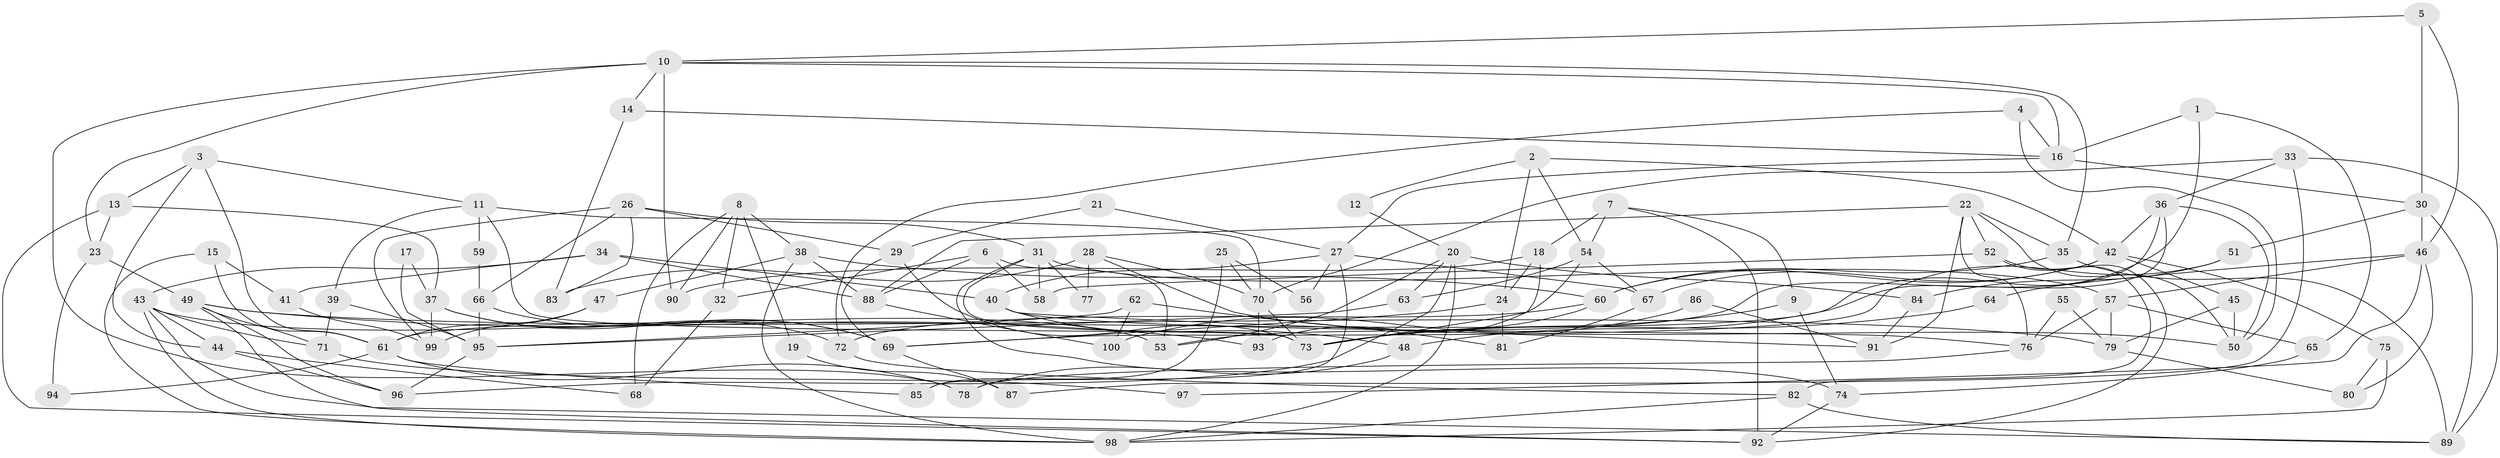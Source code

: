 // Generated by graph-tools (version 1.1) at 2025/38/02/21/25 10:38:59]
// undirected, 100 vertices, 200 edges
graph export_dot {
graph [start="1"]
  node [color=gray90,style=filled];
  1;
  2;
  3;
  4;
  5;
  6;
  7;
  8;
  9;
  10;
  11;
  12;
  13;
  14;
  15;
  16;
  17;
  18;
  19;
  20;
  21;
  22;
  23;
  24;
  25;
  26;
  27;
  28;
  29;
  30;
  31;
  32;
  33;
  34;
  35;
  36;
  37;
  38;
  39;
  40;
  41;
  42;
  43;
  44;
  45;
  46;
  47;
  48;
  49;
  50;
  51;
  52;
  53;
  54;
  55;
  56;
  57;
  58;
  59;
  60;
  61;
  62;
  63;
  64;
  65;
  66;
  67;
  68;
  69;
  70;
  71;
  72;
  73;
  74;
  75;
  76;
  77;
  78;
  79;
  80;
  81;
  82;
  83;
  84;
  85;
  86;
  87;
  88;
  89;
  90;
  91;
  92;
  93;
  94;
  95;
  96;
  97;
  98;
  99;
  100;
  1 -- 16;
  1 -- 61;
  1 -- 65;
  2 -- 42;
  2 -- 54;
  2 -- 12;
  2 -- 24;
  3 -- 11;
  3 -- 44;
  3 -- 13;
  3 -- 61;
  4 -- 72;
  4 -- 50;
  4 -- 16;
  5 -- 30;
  5 -- 10;
  5 -- 46;
  6 -- 88;
  6 -- 58;
  6 -- 32;
  6 -- 53;
  7 -- 18;
  7 -- 92;
  7 -- 9;
  7 -- 54;
  8 -- 38;
  8 -- 68;
  8 -- 19;
  8 -- 32;
  8 -- 90;
  9 -- 73;
  9 -- 74;
  10 -- 78;
  10 -- 16;
  10 -- 14;
  10 -- 23;
  10 -- 35;
  10 -- 90;
  11 -- 73;
  11 -- 70;
  11 -- 39;
  11 -- 59;
  12 -- 20;
  13 -- 23;
  13 -- 37;
  13 -- 92;
  14 -- 16;
  14 -- 83;
  15 -- 98;
  15 -- 61;
  15 -- 41;
  16 -- 30;
  16 -- 27;
  17 -- 95;
  17 -- 37;
  18 -- 90;
  18 -- 73;
  18 -- 24;
  19 -- 87;
  20 -- 98;
  20 -- 53;
  20 -- 63;
  20 -- 84;
  20 -- 96;
  21 -- 27;
  21 -- 29;
  22 -- 35;
  22 -- 52;
  22 -- 50;
  22 -- 76;
  22 -- 88;
  22 -- 91;
  23 -- 49;
  23 -- 94;
  24 -- 69;
  24 -- 81;
  25 -- 70;
  25 -- 85;
  25 -- 56;
  26 -- 29;
  26 -- 66;
  26 -- 31;
  26 -- 83;
  26 -- 99;
  27 -- 40;
  27 -- 56;
  27 -- 67;
  27 -- 85;
  28 -- 83;
  28 -- 50;
  28 -- 70;
  28 -- 77;
  29 -- 73;
  29 -- 69;
  30 -- 51;
  30 -- 89;
  30 -- 46;
  31 -- 57;
  31 -- 58;
  31 -- 73;
  31 -- 74;
  31 -- 77;
  32 -- 68;
  33 -- 36;
  33 -- 70;
  33 -- 87;
  33 -- 89;
  34 -- 41;
  34 -- 88;
  34 -- 40;
  34 -- 43;
  35 -- 89;
  35 -- 60;
  36 -- 53;
  36 -- 48;
  36 -- 42;
  36 -- 50;
  37 -- 72;
  37 -- 69;
  37 -- 99;
  38 -- 60;
  38 -- 98;
  38 -- 47;
  38 -- 88;
  39 -- 95;
  39 -- 71;
  40 -- 76;
  40 -- 48;
  40 -- 91;
  41 -- 99;
  42 -- 45;
  42 -- 60;
  42 -- 67;
  42 -- 75;
  43 -- 71;
  43 -- 44;
  43 -- 53;
  43 -- 89;
  43 -- 98;
  44 -- 96;
  44 -- 68;
  45 -- 79;
  45 -- 50;
  46 -- 57;
  46 -- 64;
  46 -- 80;
  46 -- 97;
  47 -- 99;
  47 -- 61;
  48 -- 78;
  49 -- 93;
  49 -- 92;
  49 -- 71;
  49 -- 79;
  49 -- 96;
  51 -- 84;
  51 -- 69;
  52 -- 82;
  52 -- 92;
  52 -- 58;
  54 -- 67;
  54 -- 63;
  54 -- 93;
  55 -- 76;
  55 -- 79;
  57 -- 65;
  57 -- 76;
  57 -- 79;
  59 -- 66;
  60 -- 72;
  60 -- 73;
  61 -- 78;
  61 -- 85;
  61 -- 94;
  62 -- 81;
  62 -- 95;
  62 -- 100;
  63 -- 95;
  64 -- 73;
  65 -- 74;
  66 -- 69;
  66 -- 95;
  67 -- 81;
  69 -- 87;
  70 -- 73;
  70 -- 93;
  71 -- 97;
  72 -- 82;
  74 -- 92;
  75 -- 80;
  75 -- 98;
  76 -- 78;
  79 -- 80;
  82 -- 98;
  82 -- 89;
  84 -- 91;
  86 -- 100;
  86 -- 91;
  88 -- 100;
  95 -- 96;
}
